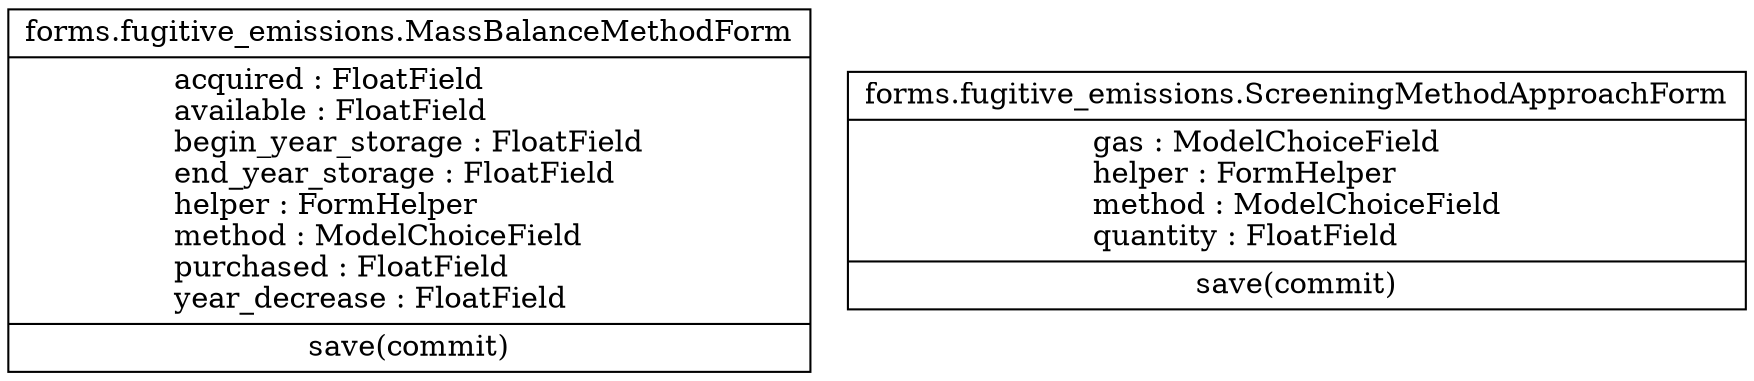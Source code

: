 digraph "classes" {
rankdir=BT
charset="utf-8"
"forms.fugitive_emissions.MassBalanceMethodForm" [color="black", fontcolor="black", label=<{forms.fugitive_emissions.MassBalanceMethodForm|acquired : FloatField<br ALIGN="LEFT"/>available : FloatField<br ALIGN="LEFT"/>begin_year_storage : FloatField<br ALIGN="LEFT"/>end_year_storage : FloatField<br ALIGN="LEFT"/>helper : FormHelper<br ALIGN="LEFT"/>method : ModelChoiceField<br ALIGN="LEFT"/>purchased : FloatField<br ALIGN="LEFT"/>year_decrease : FloatField<br ALIGN="LEFT"/>|save(commit)<br ALIGN="LEFT"/>}>, shape="record", style="solid"];
"forms.fugitive_emissions.ScreeningMethodApproachForm" [color="black", fontcolor="black", label=<{forms.fugitive_emissions.ScreeningMethodApproachForm|gas : ModelChoiceField<br ALIGN="LEFT"/>helper : FormHelper<br ALIGN="LEFT"/>method : ModelChoiceField<br ALIGN="LEFT"/>quantity : FloatField<br ALIGN="LEFT"/>|save(commit)<br ALIGN="LEFT"/>}>, shape="record", style="solid"];
}
